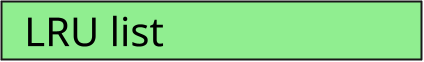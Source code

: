 @startuml

skinparam ComponentStyle rectangle
hide stereotype
scale 1/5

skinparam Component {
    FontSize 200
    FontColor black
    BorderThickness 10
    BackgroundColor transparent
}


skinparam Card {
    FontSize 0
    FontColor black
    BorderThickness 0
    BackgroundColor transparent
}


skinparam Package {
    FontSize 200
    FontColor black
    BorderThickness 0
    BackgroundColor transparent
}


skinparam Rectangle {
    FontSize 200
    FontColor black
    BorderThickness 0
    BackgroundColor transparent
}

' component:
component "  LRU list\t\t\t\t" as c0 #LightGreen
' layout:

@enduml
